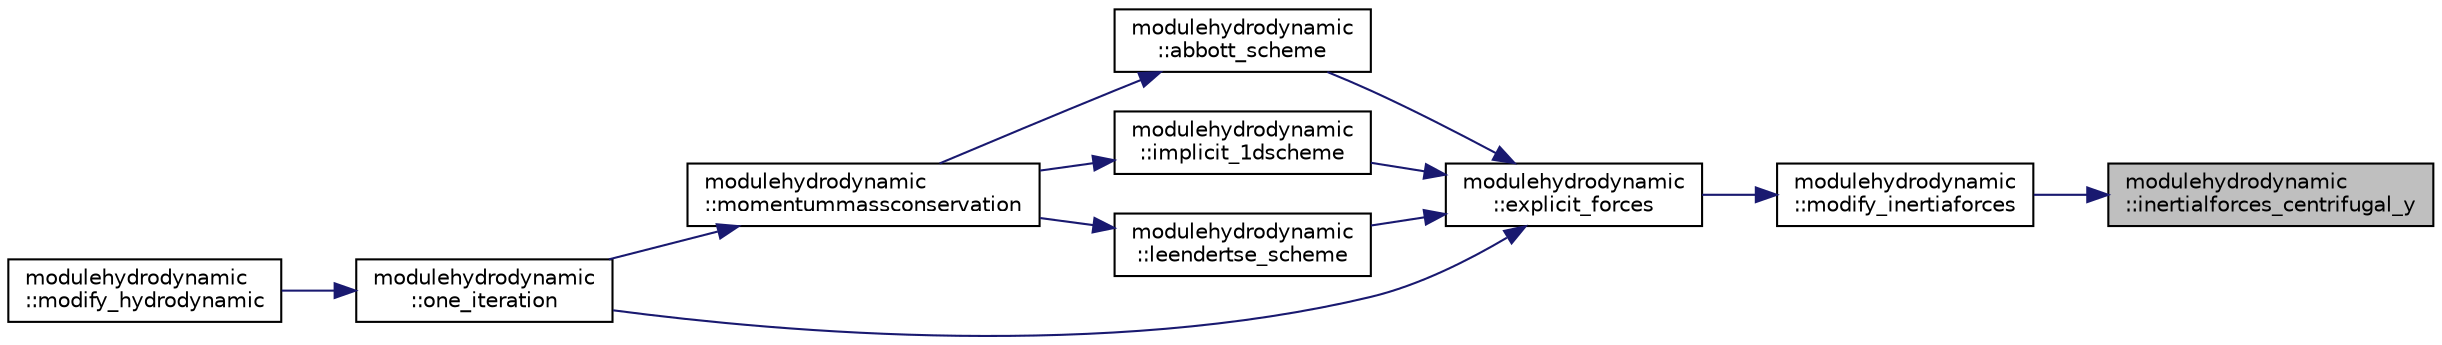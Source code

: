 digraph "modulehydrodynamic::inertialforces_centrifugal_y"
{
 // LATEX_PDF_SIZE
  edge [fontname="Helvetica",fontsize="10",labelfontname="Helvetica",labelfontsize="10"];
  node [fontname="Helvetica",fontsize="10",shape=record];
  rankdir="RL";
  Node1 [label="modulehydrodynamic\l::inertialforces_centrifugal_y",height=0.2,width=0.4,color="black", fillcolor="grey75", style="filled", fontcolor="black",tooltip=" "];
  Node1 -> Node2 [dir="back",color="midnightblue",fontsize="10",style="solid",fontname="Helvetica"];
  Node2 [label="modulehydrodynamic\l::modify_inertiaforces",height=0.2,width=0.4,color="black", fillcolor="white", style="filled",URL="$namespacemodulehydrodynamic.html#abdc575076528a23bb728d486a9919cdf",tooltip=" "];
  Node2 -> Node3 [dir="back",color="midnightblue",fontsize="10",style="solid",fontname="Helvetica"];
  Node3 [label="modulehydrodynamic\l::explicit_forces",height=0.2,width=0.4,color="black", fillcolor="white", style="filled",URL="$namespacemodulehydrodynamic.html#a789f1e7896025efc57bee4107cc31422",tooltip=" "];
  Node3 -> Node4 [dir="back",color="midnightblue",fontsize="10",style="solid",fontname="Helvetica"];
  Node4 [label="modulehydrodynamic\l::abbott_scheme",height=0.2,width=0.4,color="black", fillcolor="white", style="filled",URL="$namespacemodulehydrodynamic.html#ab24f3a1aadd0e5ea548005ab690517a5",tooltip=" "];
  Node4 -> Node5 [dir="back",color="midnightblue",fontsize="10",style="solid",fontname="Helvetica"];
  Node5 [label="modulehydrodynamic\l::momentummassconservation",height=0.2,width=0.4,color="black", fillcolor="white", style="filled",URL="$namespacemodulehydrodynamic.html#aa05a995dd1f1f6550d1ecdfb0a0bab47",tooltip=" "];
  Node5 -> Node6 [dir="back",color="midnightblue",fontsize="10",style="solid",fontname="Helvetica"];
  Node6 [label="modulehydrodynamic\l::one_iteration",height=0.2,width=0.4,color="black", fillcolor="white", style="filled",URL="$namespacemodulehydrodynamic.html#a054b8ffaff698f4cc430c2f7f0bc0da9",tooltip=" "];
  Node6 -> Node7 [dir="back",color="midnightblue",fontsize="10",style="solid",fontname="Helvetica"];
  Node7 [label="modulehydrodynamic\l::modify_hydrodynamic",height=0.2,width=0.4,color="black", fillcolor="white", style="filled",URL="$namespacemodulehydrodynamic.html#a54656696e009a87a266514744beb5baa",tooltip=" "];
  Node3 -> Node8 [dir="back",color="midnightblue",fontsize="10",style="solid",fontname="Helvetica"];
  Node8 [label="modulehydrodynamic\l::implicit_1dscheme",height=0.2,width=0.4,color="black", fillcolor="white", style="filled",URL="$namespacemodulehydrodynamic.html#aad271ff300fe974ab4d13ed6f1bd315d",tooltip=" "];
  Node8 -> Node5 [dir="back",color="midnightblue",fontsize="10",style="solid",fontname="Helvetica"];
  Node3 -> Node9 [dir="back",color="midnightblue",fontsize="10",style="solid",fontname="Helvetica"];
  Node9 [label="modulehydrodynamic\l::leendertse_scheme",height=0.2,width=0.4,color="black", fillcolor="white", style="filled",URL="$namespacemodulehydrodynamic.html#a8ca7371a9688becd96976013be92880a",tooltip=" "];
  Node9 -> Node5 [dir="back",color="midnightblue",fontsize="10",style="solid",fontname="Helvetica"];
  Node3 -> Node6 [dir="back",color="midnightblue",fontsize="10",style="solid",fontname="Helvetica"];
}
